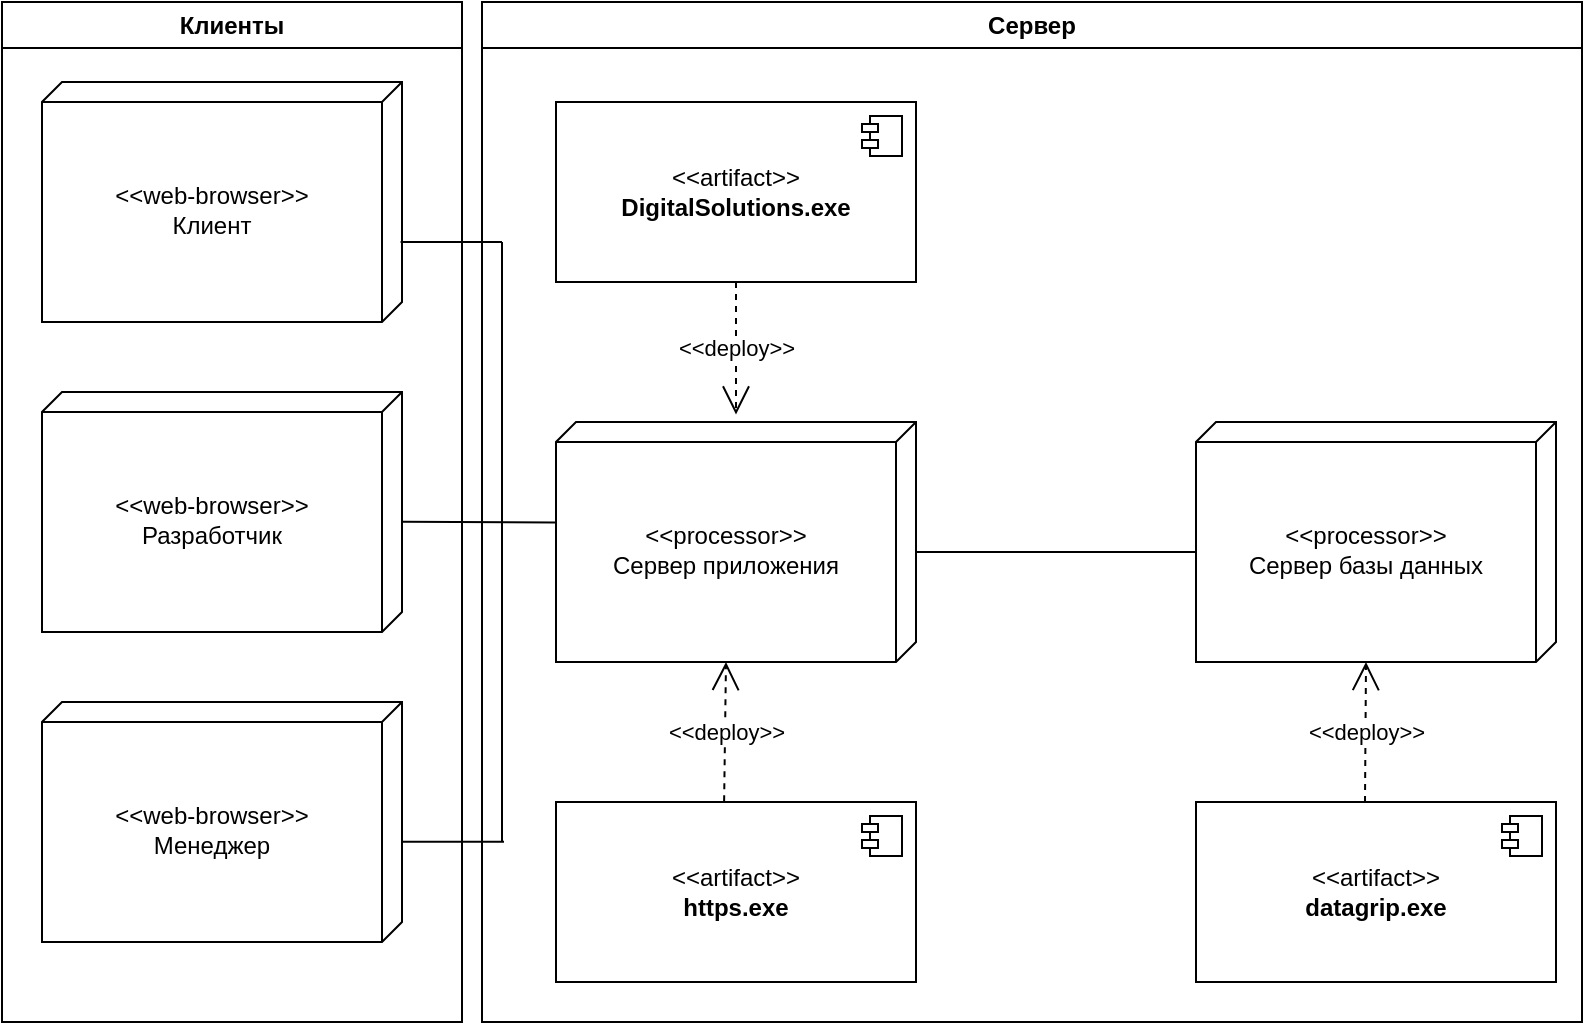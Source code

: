 <mxfile version="25.0.3">
  <diagram name="Страница — 1" id="ffXa_lzRBMadbG6UJyHQ">
    <mxGraphModel grid="1" page="1" gridSize="10" guides="1" tooltips="1" connect="1" arrows="1" fold="1" pageScale="1" pageWidth="827" pageHeight="1169" math="0" shadow="0">
      <root>
        <mxCell id="0" />
        <mxCell id="1" parent="0" />
        <mxCell id="JOcUQYEwfWUXrp3nyNHS-5" value="Клиенты" style="swimlane;whiteSpace=wrap;html=1;" vertex="1" parent="1">
          <mxGeometry x="20" y="40" width="230" height="510" as="geometry" />
        </mxCell>
        <mxCell id="JOcUQYEwfWUXrp3nyNHS-7" value="&lt;div&gt;&lt;span style=&quot;background-color: initial;&quot;&gt;&amp;lt;&amp;lt;web-browser&amp;gt;&amp;gt;&lt;/span&gt;&lt;/div&gt;&lt;div style=&quot;&quot;&gt;Клиент&lt;/div&gt;" style="verticalAlign=middle;align=center;spacingTop=8;spacingLeft=2;spacingRight=12;shape=cube;size=10;direction=south;fontStyle=0;html=1;whiteSpace=wrap;" vertex="1" parent="JOcUQYEwfWUXrp3nyNHS-5">
          <mxGeometry x="20" y="40" width="180" height="120" as="geometry" />
        </mxCell>
        <mxCell id="6Fhd8lOZUSx7Kjl2haRT-10" value="&lt;span style=&quot;&quot;&gt;&amp;lt;&amp;lt;web-browser&amp;gt;&amp;gt;&lt;/span&gt;&lt;div style=&quot;&quot;&gt;Разработчик&lt;/div&gt;" style="verticalAlign=middle;align=center;spacingTop=8;spacingLeft=2;spacingRight=12;shape=cube;size=10;direction=south;fontStyle=0;html=1;whiteSpace=wrap;" vertex="1" parent="JOcUQYEwfWUXrp3nyNHS-5">
          <mxGeometry x="20" y="195" width="180" height="120" as="geometry" />
        </mxCell>
        <mxCell id="6Fhd8lOZUSx7Kjl2haRT-13" value="&lt;span style=&quot;&quot;&gt;&amp;lt;&amp;lt;web-browser&amp;gt;&amp;gt;&lt;/span&gt;&lt;div style=&quot;&quot;&gt;Менеджер&lt;/div&gt;" style="verticalAlign=middle;align=center;spacingTop=8;spacingLeft=2;spacingRight=12;shape=cube;size=10;direction=south;fontStyle=0;html=1;whiteSpace=wrap;" vertex="1" parent="JOcUQYEwfWUXrp3nyNHS-5">
          <mxGeometry x="20" y="350" width="180" height="120" as="geometry" />
        </mxCell>
        <mxCell id="6Fhd8lOZUSx7Kjl2haRT-17" value="" style="endArrow=none;html=1;rounded=0;exitX=0.667;exitY=0.004;exitDx=0;exitDy=0;exitPerimeter=0;" edge="1" parent="JOcUQYEwfWUXrp3nyNHS-5" source="JOcUQYEwfWUXrp3nyNHS-7">
          <mxGeometry width="50" height="50" relative="1" as="geometry">
            <mxPoint x="220" y="130" as="sourcePoint" />
            <mxPoint x="250" y="120" as="targetPoint" />
          </mxGeometry>
        </mxCell>
        <mxCell id="6Fhd8lOZUSx7Kjl2haRT-18" value="" style="endArrow=none;html=1;rounded=0;exitX=0.667;exitY=0.004;exitDx=0;exitDy=0;exitPerimeter=0;entryX=-0.003;entryY=0.366;entryDx=0;entryDy=0;entryPerimeter=0;" edge="1" parent="JOcUQYEwfWUXrp3nyNHS-5">
          <mxGeometry width="50" height="50" relative="1" as="geometry">
            <mxPoint x="200" y="259.88" as="sourcePoint" />
            <mxPoint x="276.49" y="260.26" as="targetPoint" />
          </mxGeometry>
        </mxCell>
        <mxCell id="6Fhd8lOZUSx7Kjl2haRT-19" value="" style="endArrow=none;html=1;rounded=0;exitX=0.667;exitY=0.004;exitDx=0;exitDy=0;exitPerimeter=0;" edge="1" parent="JOcUQYEwfWUXrp3nyNHS-5">
          <mxGeometry width="50" height="50" relative="1" as="geometry">
            <mxPoint x="200" y="419.88" as="sourcePoint" />
            <mxPoint x="251" y="419.88" as="targetPoint" />
          </mxGeometry>
        </mxCell>
        <mxCell id="6Fhd8lOZUSx7Kjl2haRT-20" value="" style="endArrow=none;html=1;rounded=0;" edge="1" parent="JOcUQYEwfWUXrp3nyNHS-5">
          <mxGeometry width="50" height="50" relative="1" as="geometry">
            <mxPoint x="250" y="420" as="sourcePoint" />
            <mxPoint x="250" y="120" as="targetPoint" />
          </mxGeometry>
        </mxCell>
        <mxCell id="JOcUQYEwfWUXrp3nyNHS-6" value="Сервер" style="swimlane;whiteSpace=wrap;html=1;" vertex="1" parent="1">
          <mxGeometry x="260" y="40" width="550" height="510" as="geometry" />
        </mxCell>
        <mxCell id="JOcUQYEwfWUXrp3nyNHS-13" value="&lt;span style=&quot;&quot;&gt;&amp;lt;&amp;lt;processor&amp;gt;&amp;gt;&lt;/span&gt;&lt;div style=&quot;&quot;&gt;Сервер приложения&lt;/div&gt;" style="verticalAlign=middle;align=center;spacingTop=8;spacingLeft=2;spacingRight=12;shape=cube;size=10;direction=south;fontStyle=0;html=1;whiteSpace=wrap;" vertex="1" parent="JOcUQYEwfWUXrp3nyNHS-6">
          <mxGeometry x="37" y="210" width="180" height="120" as="geometry" />
        </mxCell>
        <mxCell id="JOcUQYEwfWUXrp3nyNHS-19" style="edgeStyle=orthogonalEdgeStyle;rounded=0;orthogonalLoop=1;jettySize=auto;html=1;entryX=0;entryY=0.5;entryDx=0;entryDy=0;endArrow=none;endFill=0;" edge="1" parent="JOcUQYEwfWUXrp3nyNHS-6">
          <mxGeometry relative="1" as="geometry">
            <mxPoint x="217" y="275" as="sourcePoint" />
            <mxPoint x="357" y="275" as="targetPoint" />
          </mxGeometry>
        </mxCell>
        <mxCell id="JOcUQYEwfWUXrp3nyNHS-16" value="&lt;span style=&quot;&quot;&gt;&amp;lt;&amp;lt;processor&amp;gt;&amp;gt;&lt;/span&gt;&lt;div style=&quot;&quot;&gt;Сервер базы данных&lt;/div&gt;" style="verticalAlign=middle;align=center;spacingTop=8;spacingLeft=2;spacingRight=12;shape=cube;size=10;direction=south;fontStyle=0;html=1;whiteSpace=wrap;" vertex="1" parent="JOcUQYEwfWUXrp3nyNHS-6">
          <mxGeometry x="357" y="210" width="180" height="120" as="geometry" />
        </mxCell>
        <mxCell id="6Fhd8lOZUSx7Kjl2haRT-1" value="&amp;lt;&amp;lt;artifact&amp;gt;&amp;gt;&lt;br&gt;&lt;b&gt;datagrip.exe&lt;/b&gt;" style="html=1;dropTarget=0;whiteSpace=wrap;" vertex="1" parent="JOcUQYEwfWUXrp3nyNHS-6">
          <mxGeometry x="357" y="400" width="180" height="90" as="geometry" />
        </mxCell>
        <mxCell id="6Fhd8lOZUSx7Kjl2haRT-2" value="" style="shape=module;jettyWidth=8;jettyHeight=4;" vertex="1" parent="6Fhd8lOZUSx7Kjl2haRT-1">
          <mxGeometry x="1" width="20" height="20" relative="1" as="geometry">
            <mxPoint x="-27" y="7" as="offset" />
          </mxGeometry>
        </mxCell>
        <mxCell id="6Fhd8lOZUSx7Kjl2haRT-3" value="&amp;lt;&amp;lt;artifact&amp;gt;&amp;gt;&lt;br&gt;&lt;b&gt;https.exe&lt;/b&gt;" style="html=1;dropTarget=0;whiteSpace=wrap;" vertex="1" parent="JOcUQYEwfWUXrp3nyNHS-6">
          <mxGeometry x="37" y="400" width="180" height="90" as="geometry" />
        </mxCell>
        <mxCell id="6Fhd8lOZUSx7Kjl2haRT-4" value="" style="shape=module;jettyWidth=8;jettyHeight=4;" vertex="1" parent="6Fhd8lOZUSx7Kjl2haRT-3">
          <mxGeometry x="1" width="20" height="20" relative="1" as="geometry">
            <mxPoint x="-27" y="7" as="offset" />
          </mxGeometry>
        </mxCell>
        <mxCell id="6Fhd8lOZUSx7Kjl2haRT-5" value="&amp;lt;&amp;lt;deploy&amp;gt;&amp;gt;" style="endArrow=open;endSize=12;dashed=1;html=1;rounded=0;entryX=0.5;entryY=1;entryDx=0;entryDy=0;exitX=0.467;exitY=-0.004;exitDx=0;exitDy=0;exitPerimeter=0;" edge="1" parent="JOcUQYEwfWUXrp3nyNHS-6" source="6Fhd8lOZUSx7Kjl2haRT-3">
          <mxGeometry width="160" relative="1" as="geometry">
            <mxPoint x="7" y="630" as="sourcePoint" />
            <mxPoint x="122" y="330" as="targetPoint" />
          </mxGeometry>
        </mxCell>
        <mxCell id="6Fhd8lOZUSx7Kjl2haRT-6" value="&amp;lt;&amp;lt;deploy&amp;gt;&amp;gt;" style="endArrow=open;endSize=12;dashed=1;html=1;rounded=0;entryX=0.5;entryY=1;entryDx=0;entryDy=0;exitX=0.467;exitY=0.022;exitDx=0;exitDy=0;exitPerimeter=0;" edge="1" parent="JOcUQYEwfWUXrp3nyNHS-6">
          <mxGeometry width="160" relative="1" as="geometry">
            <mxPoint x="441.5" y="400" as="sourcePoint" />
            <mxPoint x="442" y="330" as="targetPoint" />
          </mxGeometry>
        </mxCell>
        <mxCell id="6Fhd8lOZUSx7Kjl2haRT-7" value="&amp;lt;&amp;lt;artifact&amp;gt;&amp;gt;&lt;br&gt;&lt;b&gt;DigitalSolutions.exe&lt;/b&gt;" style="html=1;dropTarget=0;whiteSpace=wrap;" vertex="1" parent="JOcUQYEwfWUXrp3nyNHS-6">
          <mxGeometry x="37" y="50" width="180" height="90" as="geometry" />
        </mxCell>
        <mxCell id="6Fhd8lOZUSx7Kjl2haRT-8" value="" style="shape=module;jettyWidth=8;jettyHeight=4;" vertex="1" parent="6Fhd8lOZUSx7Kjl2haRT-7">
          <mxGeometry x="1" width="20" height="20" relative="1" as="geometry">
            <mxPoint x="-27" y="7" as="offset" />
          </mxGeometry>
        </mxCell>
        <mxCell id="6Fhd8lOZUSx7Kjl2haRT-9" value="&amp;lt;&amp;lt;deploy&amp;gt;&amp;gt;" style="endArrow=open;endSize=12;dashed=1;html=1;rounded=0;exitX=0.5;exitY=1;exitDx=0;exitDy=0;entryX=-0.031;entryY=0.5;entryDx=0;entryDy=0;entryPerimeter=0;" edge="1" parent="JOcUQYEwfWUXrp3nyNHS-6" source="6Fhd8lOZUSx7Kjl2haRT-7" target="JOcUQYEwfWUXrp3nyNHS-13">
          <mxGeometry width="160" relative="1" as="geometry">
            <mxPoint x="277" y="260" as="sourcePoint" />
            <mxPoint x="437" y="260" as="targetPoint" />
          </mxGeometry>
        </mxCell>
      </root>
    </mxGraphModel>
  </diagram>
</mxfile>
